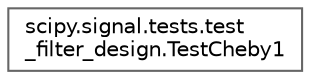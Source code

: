 digraph "Graphical Class Hierarchy"
{
 // LATEX_PDF_SIZE
  bgcolor="transparent";
  edge [fontname=Helvetica,fontsize=10,labelfontname=Helvetica,labelfontsize=10];
  node [fontname=Helvetica,fontsize=10,shape=box,height=0.2,width=0.4];
  rankdir="LR";
  Node0 [id="Node000000",label="scipy.signal.tests.test\l_filter_design.TestCheby1",height=0.2,width=0.4,color="grey40", fillcolor="white", style="filled",URL="$d9/d57/classscipy_1_1signal_1_1tests_1_1test__filter__design_1_1TestCheby1.html",tooltip=" "];
}
